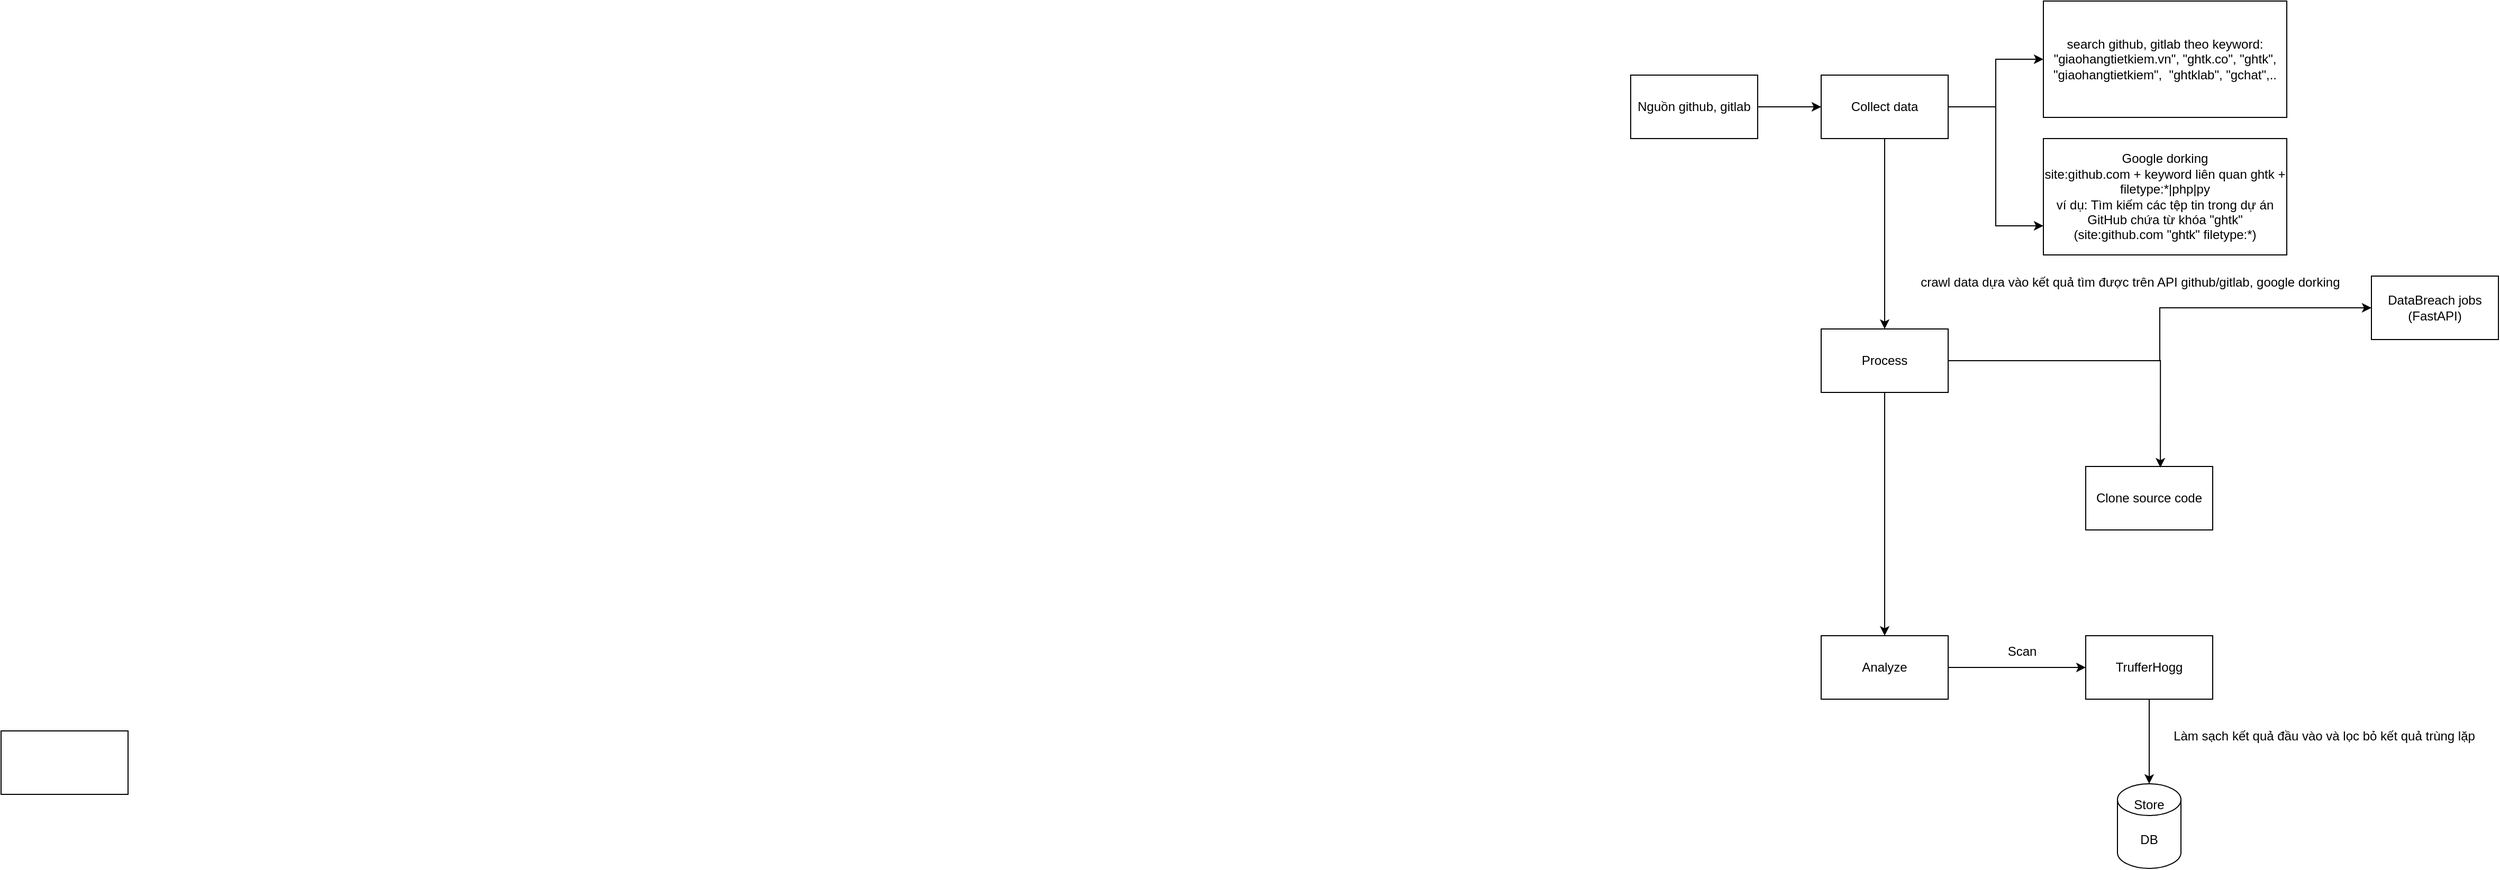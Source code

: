 <mxfile version="22.0.7" type="github">
  <diagram name="Trang-1" id="mbr4rni1Ndfwg3o4Wg2J">
    <mxGraphModel dx="3648" dy="1798" grid="1" gridSize="10" guides="1" tooltips="1" connect="1" arrows="1" fold="1" page="1" pageScale="1" pageWidth="827" pageHeight="1169" math="0" shadow="0">
      <root>
        <mxCell id="0" />
        <mxCell id="1" parent="0" />
        <mxCell id="hRNJ7ujFQa3JCfUYOe51-4" style="edgeStyle=orthogonalEdgeStyle;rounded=0;orthogonalLoop=1;jettySize=auto;html=1;entryX=0;entryY=0.5;entryDx=0;entryDy=0;" parent="1" source="hRNJ7ujFQa3JCfUYOe51-1" target="hRNJ7ujFQa3JCfUYOe51-3" edge="1">
          <mxGeometry relative="1" as="geometry" />
        </mxCell>
        <mxCell id="hRNJ7ujFQa3JCfUYOe51-1" value="Nguồn github, gitlab" style="rounded=0;whiteSpace=wrap;html=1;" parent="1" vertex="1">
          <mxGeometry x="-200" y="-780" width="120" height="60" as="geometry" />
        </mxCell>
        <mxCell id="hRNJ7ujFQa3JCfUYOe51-2" value="search github, gitlab theo keyword: &quot;giaohangtietkiem.vn&quot;, &quot;ghtk.co&quot;, &quot;ghtk&quot;, &quot;giaohangtietkiem&quot;,&amp;nbsp; &quot;ghtklab&quot;, &quot;gchat&quot;,.." style="rounded=0;whiteSpace=wrap;html=1;" parent="1" vertex="1">
          <mxGeometry x="190" y="-850" width="230" height="110" as="geometry" />
        </mxCell>
        <mxCell id="hRNJ7ujFQa3JCfUYOe51-5" style="edgeStyle=orthogonalEdgeStyle;rounded=0;orthogonalLoop=1;jettySize=auto;html=1;" parent="1" source="hRNJ7ujFQa3JCfUYOe51-3" target="hRNJ7ujFQa3JCfUYOe51-2" edge="1">
          <mxGeometry relative="1" as="geometry">
            <mxPoint x="280" y="-1010" as="targetPoint" />
          </mxGeometry>
        </mxCell>
        <mxCell id="hRNJ7ujFQa3JCfUYOe51-7" style="edgeStyle=orthogonalEdgeStyle;rounded=0;orthogonalLoop=1;jettySize=auto;html=1;entryX=0;entryY=0.75;entryDx=0;entryDy=0;" parent="1" source="hRNJ7ujFQa3JCfUYOe51-3" target="hRNJ7ujFQa3JCfUYOe51-6" edge="1">
          <mxGeometry relative="1" as="geometry" />
        </mxCell>
        <mxCell id="hRNJ7ujFQa3JCfUYOe51-9" style="edgeStyle=orthogonalEdgeStyle;rounded=0;orthogonalLoop=1;jettySize=auto;html=1;entryX=0.5;entryY=0;entryDx=0;entryDy=0;" parent="1" source="hRNJ7ujFQa3JCfUYOe51-3" target="hRNJ7ujFQa3JCfUYOe51-8" edge="1">
          <mxGeometry relative="1" as="geometry" />
        </mxCell>
        <mxCell id="hRNJ7ujFQa3JCfUYOe51-3" value="Collect data" style="rounded=0;whiteSpace=wrap;html=1;" parent="1" vertex="1">
          <mxGeometry x="-20" y="-780" width="120" height="60" as="geometry" />
        </mxCell>
        <mxCell id="hRNJ7ujFQa3JCfUYOe51-6" value="Google dorking&lt;br&gt;site:github.com + keyword liên quan ghtk + filetype:*|php|py&lt;br&gt;ví dụ: Tìm kiếm các tệp tin trong dự án GitHub chứa từ khóa &quot;ghtk&quot; (site:github.com &quot;ghtk&quot; filetype:*)" style="rounded=0;whiteSpace=wrap;html=1;" parent="1" vertex="1">
          <mxGeometry x="190" y="-720" width="230" height="110" as="geometry" />
        </mxCell>
        <mxCell id="hRNJ7ujFQa3JCfUYOe51-11" style="edgeStyle=orthogonalEdgeStyle;rounded=0;orthogonalLoop=1;jettySize=auto;html=1;entryX=0;entryY=0.5;entryDx=0;entryDy=0;" parent="1" source="hRNJ7ujFQa3JCfUYOe51-8" target="hRNJ7ujFQa3JCfUYOe51-10" edge="1">
          <mxGeometry relative="1" as="geometry" />
        </mxCell>
        <mxCell id="hRNJ7ujFQa3JCfUYOe51-18" style="edgeStyle=orthogonalEdgeStyle;rounded=0;orthogonalLoop=1;jettySize=auto;html=1;entryX=0.5;entryY=0;entryDx=0;entryDy=0;" parent="1" source="hRNJ7ujFQa3JCfUYOe51-8" target="hRNJ7ujFQa3JCfUYOe51-17" edge="1">
          <mxGeometry relative="1" as="geometry" />
        </mxCell>
        <mxCell id="hRNJ7ujFQa3JCfUYOe51-8" value="Process" style="rounded=0;whiteSpace=wrap;html=1;" parent="1" vertex="1">
          <mxGeometry x="-20" y="-540" width="120" height="60" as="geometry" />
        </mxCell>
        <mxCell id="hRNJ7ujFQa3JCfUYOe51-10" value="DataBreach jobs&lt;br&gt;(FastAPI)" style="rounded=0;whiteSpace=wrap;html=1;" parent="1" vertex="1">
          <mxGeometry x="500" y="-590" width="120" height="60" as="geometry" />
        </mxCell>
        <mxCell id="hRNJ7ujFQa3JCfUYOe51-14" value="crawl data dựa vào kết quả tìm được trên API github/gitlab, google dorking&amp;nbsp;&amp;nbsp;" style="text;html=1;align=center;verticalAlign=middle;resizable=0;points=[];autosize=1;strokeColor=none;fillColor=none;" parent="1" vertex="1">
          <mxGeometry x="60" y="-599" width="430" height="30" as="geometry" />
        </mxCell>
        <mxCell id="hRNJ7ujFQa3JCfUYOe51-15" value="Clone source code" style="rounded=0;whiteSpace=wrap;html=1;" parent="1" vertex="1">
          <mxGeometry x="230" y="-410" width="120" height="60" as="geometry" />
        </mxCell>
        <mxCell id="hRNJ7ujFQa3JCfUYOe51-16" style="edgeStyle=orthogonalEdgeStyle;rounded=0;orthogonalLoop=1;jettySize=auto;html=1;entryX=0.588;entryY=0.017;entryDx=0;entryDy=0;entryPerimeter=0;" parent="1" source="hRNJ7ujFQa3JCfUYOe51-8" target="hRNJ7ujFQa3JCfUYOe51-15" edge="1">
          <mxGeometry relative="1" as="geometry" />
        </mxCell>
        <mxCell id="hRNJ7ujFQa3JCfUYOe51-20" style="edgeStyle=orthogonalEdgeStyle;rounded=0;orthogonalLoop=1;jettySize=auto;html=1;entryX=0;entryY=0.5;entryDx=0;entryDy=0;" parent="1" source="hRNJ7ujFQa3JCfUYOe51-17" target="hRNJ7ujFQa3JCfUYOe51-19" edge="1">
          <mxGeometry relative="1" as="geometry" />
        </mxCell>
        <mxCell id="hRNJ7ujFQa3JCfUYOe51-17" value="Analyze" style="rounded=0;whiteSpace=wrap;html=1;" parent="1" vertex="1">
          <mxGeometry x="-20" y="-250" width="120" height="60" as="geometry" />
        </mxCell>
        <mxCell id="hRNJ7ujFQa3JCfUYOe51-19" value="TrufferHogg" style="rounded=0;whiteSpace=wrap;html=1;" parent="1" vertex="1">
          <mxGeometry x="230" y="-250" width="120" height="60" as="geometry" />
        </mxCell>
        <mxCell id="hRNJ7ujFQa3JCfUYOe51-21" value="Scan" style="text;html=1;strokeColor=none;fillColor=none;align=center;verticalAlign=middle;whiteSpace=wrap;rounded=0;" parent="1" vertex="1">
          <mxGeometry x="140" y="-250" width="60" height="30" as="geometry" />
        </mxCell>
        <mxCell id="hRNJ7ujFQa3JCfUYOe51-22" value="" style="rounded=0;whiteSpace=wrap;html=1;" parent="1" vertex="1">
          <mxGeometry x="-1740" y="-160" width="120" height="60" as="geometry" />
        </mxCell>
        <mxCell id="hRNJ7ujFQa3JCfUYOe51-23" value="DB" style="shape=cylinder3;whiteSpace=wrap;html=1;boundedLbl=1;backgroundOutline=1;size=15;" parent="1" vertex="1">
          <mxGeometry x="260" y="-110" width="60" height="80" as="geometry" />
        </mxCell>
        <mxCell id="hRNJ7ujFQa3JCfUYOe51-24" style="edgeStyle=orthogonalEdgeStyle;rounded=0;orthogonalLoop=1;jettySize=auto;html=1;entryX=0.5;entryY=0;entryDx=0;entryDy=0;entryPerimeter=0;" parent="1" source="hRNJ7ujFQa3JCfUYOe51-19" target="hRNJ7ujFQa3JCfUYOe51-23" edge="1">
          <mxGeometry relative="1" as="geometry" />
        </mxCell>
        <mxCell id="hRNJ7ujFQa3JCfUYOe51-25" value="Store" style="text;html=1;strokeColor=none;fillColor=none;align=center;verticalAlign=middle;whiteSpace=wrap;rounded=0;" parent="1" vertex="1">
          <mxGeometry x="275" y="-120" width="30" height="60" as="geometry" />
        </mxCell>
        <mxCell id="3W5ySaAWMEyrHL7CojvC-2" value="Làm sạch kết quả đầu vào và lọc bỏ kết quả trùng lặp" style="text;html=1;align=center;verticalAlign=middle;resizable=0;points=[];autosize=1;strokeColor=none;fillColor=none;" vertex="1" parent="1">
          <mxGeometry x="300" y="-170" width="310" height="30" as="geometry" />
        </mxCell>
      </root>
    </mxGraphModel>
  </diagram>
</mxfile>
